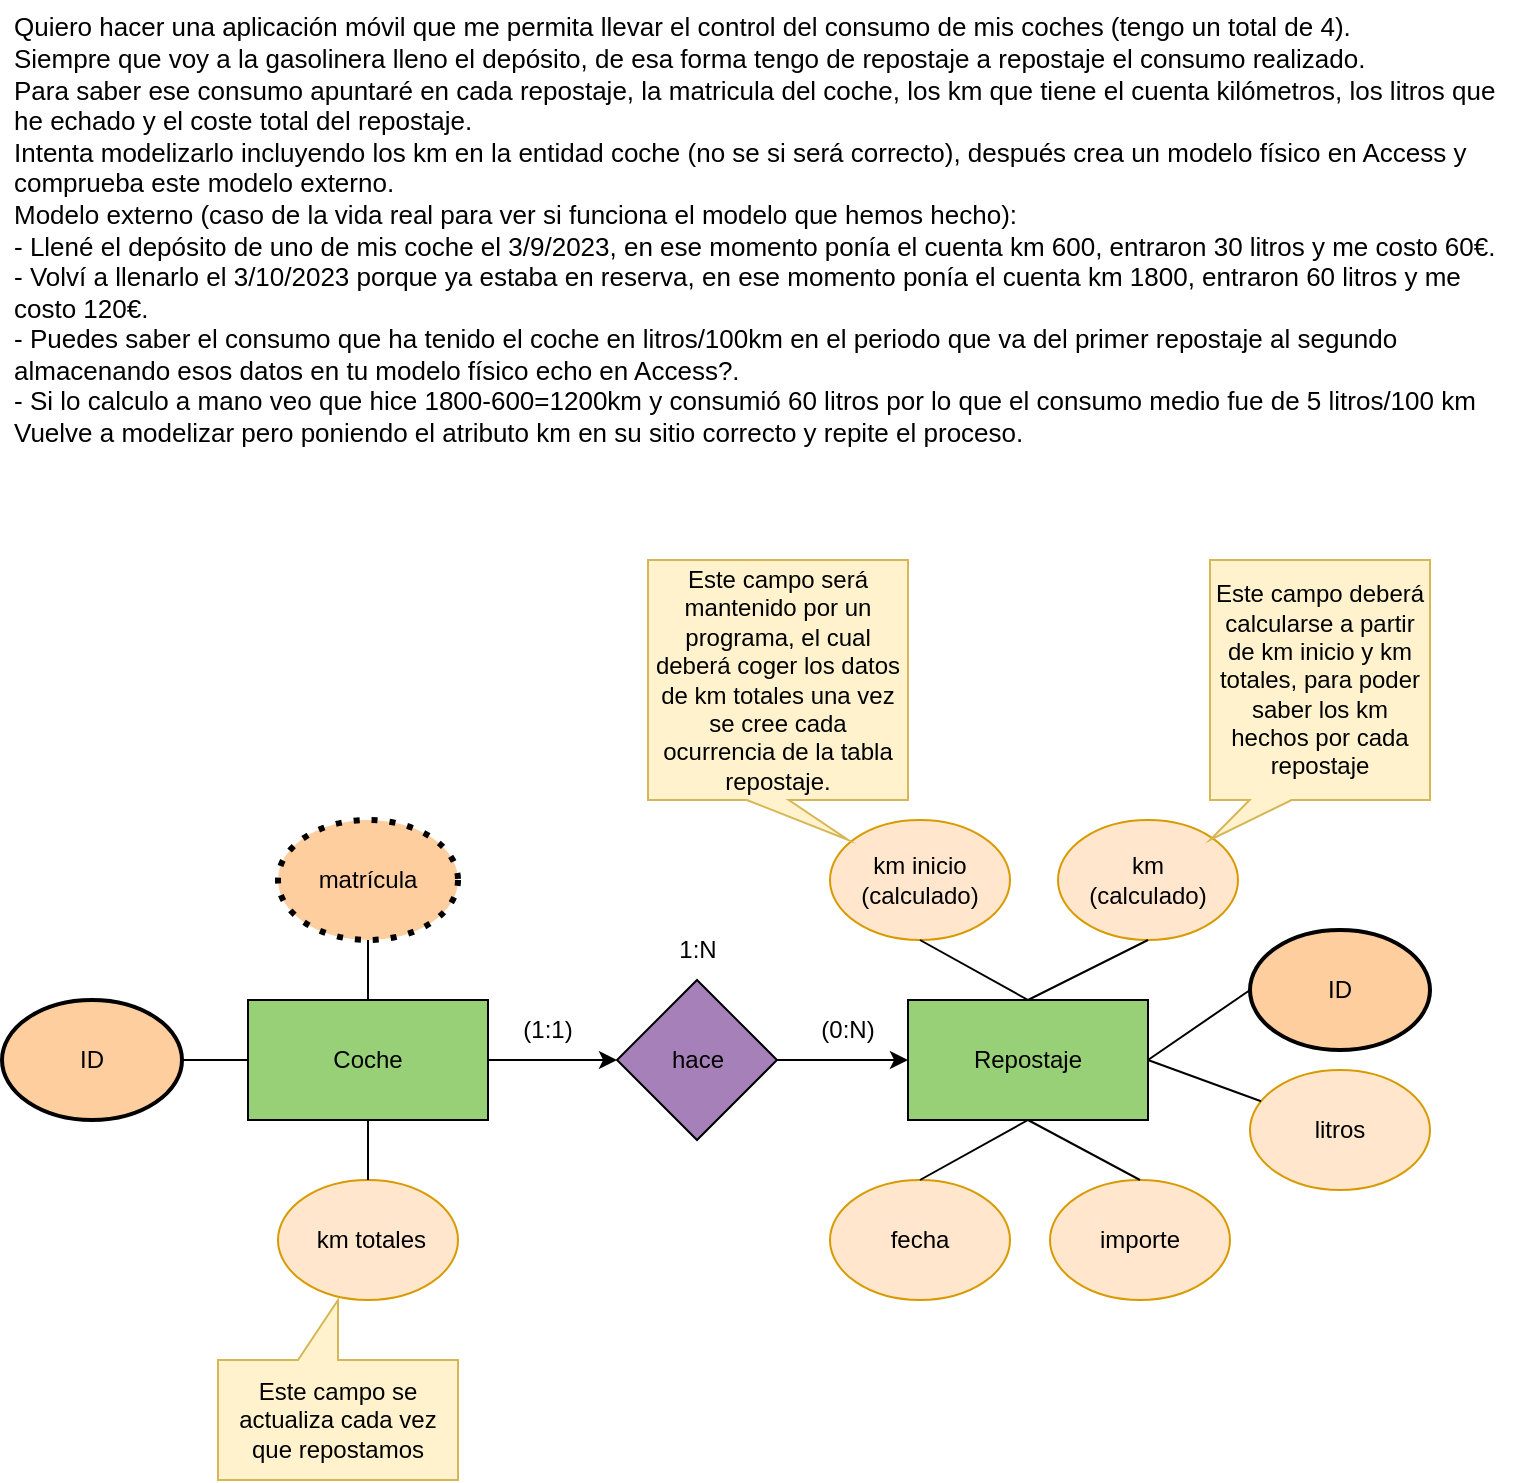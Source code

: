 <mxfile version="22.1.1" type="github">
  <diagram name="Página-1" id="GKfL1z4syFyCUp2RwGY0">
    <mxGraphModel dx="1434" dy="750" grid="1" gridSize="10" guides="1" tooltips="1" connect="1" arrows="1" fold="1" page="1" pageScale="1" pageWidth="827" pageHeight="1169" math="0" shadow="0">
      <root>
        <mxCell id="0" />
        <mxCell id="1" parent="0" />
        <mxCell id="w6sKY5mbxoF5bSvWvFla-1" value="Quiero hacer una aplicación móvil que me permita llevar el control del consumo de mis coches (tengo un total de 4).&lt;br style=&quot;font-size: 13px;&quot;&gt;Siempre que voy a la gasolinera lleno el depósito, de esa forma tengo de repostaje a repostaje el consumo realizado.&lt;br style=&quot;font-size: 13px;&quot;&gt;Para saber ese consumo apuntaré en cada repostaje, la matricula del coche, los km que tiene el cuenta kilómetros, los litros que he echado y el coste total del repostaje.&lt;br style=&quot;font-size: 13px;&quot;&gt;Intenta modelizarlo incluyendo los km en la entidad coche (no se si será correcto), después crea un modelo físico en Access y comprueba este modelo externo.&lt;br style=&quot;font-size: 13px;&quot;&gt;Modelo externo (caso de la vida real para ver si funciona el modelo que hemos hecho):&lt;br style=&quot;font-size: 13px;&quot;&gt;- Llené el depósito de uno de mis coche el 3/9/2023, en ese momento ponía el cuenta km 600, entraron 30 litros y me costo 60€.&lt;br style=&quot;font-size: 13px;&quot;&gt;- Volví a llenarlo el 3/10/2023 porque ya estaba en reserva, en ese momento ponía el cuenta km 1800, entraron 60 litros y me costo 120€.&lt;br style=&quot;font-size: 13px;&quot;&gt;- Puedes saber el consumo que ha tenido el coche en litros/100km en el periodo que va del primer repostaje al segundo almacenando esos datos en tu modelo físico echo en Access?.&lt;br style=&quot;font-size: 13px;&quot;&gt;- Si lo calculo a mano veo que hice 1800-600=1200km y consumió 60 litros por lo que el consumo medio fue de 5 litros/100 km&lt;br style=&quot;font-size: 13px;&quot;&gt;Vuelve a modelizar pero poniendo el atributo km en su sitio correcto y repite el proceso." style="text;html=1;strokeColor=none;fillColor=none;align=left;verticalAlign=middle;whiteSpace=wrap;rounded=0;fontSize=13;" parent="1" vertex="1">
          <mxGeometry x="40" y="40" width="760" height="230" as="geometry" />
        </mxCell>
        <mxCell id="w6sKY5mbxoF5bSvWvFla-6" style="edgeStyle=orthogonalEdgeStyle;rounded=0;orthogonalLoop=1;jettySize=auto;html=1;exitX=1;exitY=0.5;exitDx=0;exitDy=0;entryX=0;entryY=0.5;entryDx=0;entryDy=0;" parent="1" source="w6sKY5mbxoF5bSvWvFla-2" target="w6sKY5mbxoF5bSvWvFla-4" edge="1">
          <mxGeometry relative="1" as="geometry" />
        </mxCell>
        <mxCell id="w6sKY5mbxoF5bSvWvFla-2" value="Coche" style="rounded=0;whiteSpace=wrap;html=1;fillColor=#97D077;" parent="1" vertex="1">
          <mxGeometry x="159" y="540" width="120" height="60" as="geometry" />
        </mxCell>
        <mxCell id="w6sKY5mbxoF5bSvWvFla-3" value="Repostaje" style="rounded=0;whiteSpace=wrap;html=1;fillColor=#97D077;" parent="1" vertex="1">
          <mxGeometry x="489" y="540" width="120" height="60" as="geometry" />
        </mxCell>
        <mxCell id="w6sKY5mbxoF5bSvWvFla-7" style="edgeStyle=orthogonalEdgeStyle;rounded=0;orthogonalLoop=1;jettySize=auto;html=1;exitX=1;exitY=0.5;exitDx=0;exitDy=0;entryX=0;entryY=0.5;entryDx=0;entryDy=0;" parent="1" source="w6sKY5mbxoF5bSvWvFla-4" target="w6sKY5mbxoF5bSvWvFla-3" edge="1">
          <mxGeometry relative="1" as="geometry" />
        </mxCell>
        <mxCell id="w6sKY5mbxoF5bSvWvFla-4" value="hace" style="rhombus;whiteSpace=wrap;html=1;rounded=0;fillColor=#A680B8;" parent="1" vertex="1">
          <mxGeometry x="343.5" y="530" width="80" height="80" as="geometry" />
        </mxCell>
        <mxCell id="w6sKY5mbxoF5bSvWvFla-8" value="km&lt;br&gt;(calculado)" style="ellipse;whiteSpace=wrap;html=1;rounded=0;fillColor=#ffe6cc;strokeColor=#d79b00;" parent="1" vertex="1">
          <mxGeometry x="564" y="450" width="90" height="60" as="geometry" />
        </mxCell>
        <mxCell id="w6sKY5mbxoF5bSvWvFla-9" value="ID" style="ellipse;whiteSpace=wrap;html=1;strokeWidth=2;fontStyle=0;rounded=0;fillColor=#FFCE9F;" parent="1" vertex="1">
          <mxGeometry x="660" y="505" width="90" height="60" as="geometry" />
        </mxCell>
        <mxCell id="w6sKY5mbxoF5bSvWvFla-10" value="ID" style="ellipse;whiteSpace=wrap;html=1;strokeWidth=2;fontStyle=0;rounded=0;fillColor=#FFCE9F;" parent="1" vertex="1">
          <mxGeometry x="36" y="540" width="90" height="60" as="geometry" />
        </mxCell>
        <mxCell id="w6sKY5mbxoF5bSvWvFla-12" value="matrícula" style="ellipse;whiteSpace=wrap;html=1;dashed=1;dashPattern=1 2;strokeWidth=3;rounded=0;fillColor=#FFCE9F;" parent="1" vertex="1">
          <mxGeometry x="174" y="450" width="90" height="60" as="geometry" />
        </mxCell>
        <mxCell id="w6sKY5mbxoF5bSvWvFla-13" value="litros" style="ellipse;whiteSpace=wrap;html=1;rounded=0;fillColor=#ffe6cc;strokeColor=#d79b00;" parent="1" vertex="1">
          <mxGeometry x="660" y="575" width="90" height="60" as="geometry" />
        </mxCell>
        <mxCell id="w6sKY5mbxoF5bSvWvFla-14" value="importe" style="ellipse;whiteSpace=wrap;html=1;rounded=0;fillColor=#ffe6cc;strokeColor=#d79b00;" parent="1" vertex="1">
          <mxGeometry x="560" y="630" width="90" height="60" as="geometry" />
        </mxCell>
        <mxCell id="w6sKY5mbxoF5bSvWvFla-15" value="fecha" style="ellipse;whiteSpace=wrap;html=1;rounded=0;fillColor=#ffe6cc;strokeColor=#d79b00;" parent="1" vertex="1">
          <mxGeometry x="450" y="630" width="90" height="60" as="geometry" />
        </mxCell>
        <mxCell id="w6sKY5mbxoF5bSvWvFla-16" value="&amp;nbsp;km totales" style="ellipse;whiteSpace=wrap;html=1;rounded=0;fillColor=#ffe6cc;strokeColor=#d79b00;" parent="1" vertex="1">
          <mxGeometry x="174" y="630" width="90" height="60" as="geometry" />
        </mxCell>
        <mxCell id="w6sKY5mbxoF5bSvWvFla-18" value="km inicio&lt;br&gt;(calculado)" style="ellipse;whiteSpace=wrap;html=1;rounded=0;fillColor=#ffe6cc;strokeColor=#d79b00;" parent="1" vertex="1">
          <mxGeometry x="450" y="450" width="90" height="60" as="geometry" />
        </mxCell>
        <mxCell id="w6sKY5mbxoF5bSvWvFla-20" value="" style="endArrow=none;html=1;rounded=0;exitX=0.5;exitY=1;exitDx=0;exitDy=0;entryX=0.5;entryY=0;entryDx=0;entryDy=0;" parent="1" source="w6sKY5mbxoF5bSvWvFla-12" target="w6sKY5mbxoF5bSvWvFla-2" edge="1">
          <mxGeometry width="50" height="50" relative="1" as="geometry">
            <mxPoint x="376" y="490" as="sourcePoint" />
            <mxPoint x="426" y="440" as="targetPoint" />
          </mxGeometry>
        </mxCell>
        <mxCell id="w6sKY5mbxoF5bSvWvFla-21" value="" style="endArrow=none;html=1;rounded=0;exitX=1;exitY=0.5;exitDx=0;exitDy=0;entryX=0;entryY=0.5;entryDx=0;entryDy=0;" parent="1" source="w6sKY5mbxoF5bSvWvFla-10" target="w6sKY5mbxoF5bSvWvFla-2" edge="1">
          <mxGeometry width="50" height="50" relative="1" as="geometry">
            <mxPoint x="376" y="490" as="sourcePoint" />
            <mxPoint x="426" y="440" as="targetPoint" />
          </mxGeometry>
        </mxCell>
        <mxCell id="w6sKY5mbxoF5bSvWvFla-22" value="" style="endArrow=none;html=1;rounded=0;exitX=0.5;exitY=0;exitDx=0;exitDy=0;entryX=0.5;entryY=1;entryDx=0;entryDy=0;" parent="1" source="w6sKY5mbxoF5bSvWvFla-16" target="w6sKY5mbxoF5bSvWvFla-2" edge="1">
          <mxGeometry width="50" height="50" relative="1" as="geometry">
            <mxPoint x="376" y="490" as="sourcePoint" />
            <mxPoint x="426" y="440" as="targetPoint" />
          </mxGeometry>
        </mxCell>
        <mxCell id="w6sKY5mbxoF5bSvWvFla-23" value="" style="endArrow=none;html=1;rounded=0;entryX=1;entryY=0.5;entryDx=0;entryDy=0;" parent="1" source="w6sKY5mbxoF5bSvWvFla-13" target="w6sKY5mbxoF5bSvWvFla-3" edge="1">
          <mxGeometry width="50" height="50" relative="1" as="geometry">
            <mxPoint x="376" y="490" as="sourcePoint" />
            <mxPoint x="426" y="440" as="targetPoint" />
          </mxGeometry>
        </mxCell>
        <mxCell id="w6sKY5mbxoF5bSvWvFla-24" value="" style="endArrow=none;html=1;rounded=0;exitX=0.5;exitY=0;exitDx=0;exitDy=0;entryX=0.5;entryY=1;entryDx=0;entryDy=0;" parent="1" source="w6sKY5mbxoF5bSvWvFla-15" target="w6sKY5mbxoF5bSvWvFla-3" edge="1">
          <mxGeometry width="50" height="50" relative="1" as="geometry">
            <mxPoint x="376" y="490" as="sourcePoint" />
            <mxPoint x="426" y="440" as="targetPoint" />
          </mxGeometry>
        </mxCell>
        <mxCell id="w6sKY5mbxoF5bSvWvFla-25" value="" style="endArrow=none;html=1;rounded=0;entryX=0.5;entryY=1;entryDx=0;entryDy=0;exitX=0.5;exitY=0;exitDx=0;exitDy=0;" parent="1" source="w6sKY5mbxoF5bSvWvFla-14" target="w6sKY5mbxoF5bSvWvFla-3" edge="1">
          <mxGeometry width="50" height="50" relative="1" as="geometry">
            <mxPoint x="376" y="490" as="sourcePoint" />
            <mxPoint x="426" y="440" as="targetPoint" />
          </mxGeometry>
        </mxCell>
        <mxCell id="w6sKY5mbxoF5bSvWvFla-26" value="" style="endArrow=none;html=1;rounded=0;entryX=1;entryY=0.5;entryDx=0;entryDy=0;exitX=0;exitY=0.5;exitDx=0;exitDy=0;" parent="1" source="w6sKY5mbxoF5bSvWvFla-9" target="w6sKY5mbxoF5bSvWvFla-3" edge="1">
          <mxGeometry width="50" height="50" relative="1" as="geometry">
            <mxPoint x="376" y="490" as="sourcePoint" />
            <mxPoint x="426" y="440" as="targetPoint" />
          </mxGeometry>
        </mxCell>
        <mxCell id="w6sKY5mbxoF5bSvWvFla-27" value="" style="endArrow=none;html=1;rounded=0;entryX=0.5;entryY=0;entryDx=0;entryDy=0;exitX=0.5;exitY=1;exitDx=0;exitDy=0;" parent="1" source="w6sKY5mbxoF5bSvWvFla-8" target="w6sKY5mbxoF5bSvWvFla-3" edge="1">
          <mxGeometry width="50" height="50" relative="1" as="geometry">
            <mxPoint x="376" y="490" as="sourcePoint" />
            <mxPoint x="426" y="440" as="targetPoint" />
          </mxGeometry>
        </mxCell>
        <mxCell id="w6sKY5mbxoF5bSvWvFla-28" value="" style="endArrow=none;html=1;rounded=0;entryX=0.5;entryY=0;entryDx=0;entryDy=0;exitX=0.5;exitY=1;exitDx=0;exitDy=0;" parent="1" source="w6sKY5mbxoF5bSvWvFla-18" target="w6sKY5mbxoF5bSvWvFla-3" edge="1">
          <mxGeometry width="50" height="50" relative="1" as="geometry">
            <mxPoint x="376" y="490" as="sourcePoint" />
            <mxPoint x="426" y="440" as="targetPoint" />
          </mxGeometry>
        </mxCell>
        <mxCell id="w6sKY5mbxoF5bSvWvFla-30" value="Este campo deberá calcularse a partir de km inicio y km totales, para poder saber los km hechos por cada repostaje" style="shape=callout;whiteSpace=wrap;html=1;perimeter=calloutPerimeter;position2=0;align=center;base=21;size=20;position=0.18;rounded=0;fillColor=#fff2cc;strokeColor=#d6b656;" parent="1" vertex="1">
          <mxGeometry x="640" y="320" width="110" height="140" as="geometry" />
        </mxCell>
        <mxCell id="w6sKY5mbxoF5bSvWvFla-32" value="Este campo será mantenido por un programa, el cual deberá coger los datos de km totales una vez se cree cada ocurrencia de la tabla repostaje." style="shape=callout;whiteSpace=wrap;html=1;perimeter=calloutPerimeter;position2=0.77;align=center;base=21;size=20;position=0.38;rounded=0;fillColor=#fff2cc;strokeColor=#d6b656;" parent="1" vertex="1">
          <mxGeometry x="359" y="320" width="130" height="140" as="geometry" />
        </mxCell>
        <mxCell id="w6sKY5mbxoF5bSvWvFla-34" value="Este campo se actualiza cada vez que repostamos" style="shape=callout;whiteSpace=wrap;html=1;perimeter=calloutPerimeter;direction=west;rounded=0;fillColor=#fff2cc;strokeColor=#d6b656;" parent="1" vertex="1">
          <mxGeometry x="144" y="690" width="120" height="90" as="geometry" />
        </mxCell>
        <mxCell id="w6sKY5mbxoF5bSvWvFla-35" value="(0:N)" style="text;html=1;strokeColor=none;fillColor=none;align=center;verticalAlign=middle;whiteSpace=wrap;rounded=0;" parent="1" vertex="1">
          <mxGeometry x="429" y="540" width="60" height="30" as="geometry" />
        </mxCell>
        <mxCell id="w6sKY5mbxoF5bSvWvFla-36" value="(1:1)" style="text;html=1;strokeColor=none;fillColor=none;align=center;verticalAlign=middle;whiteSpace=wrap;rounded=0;" parent="1" vertex="1">
          <mxGeometry x="279" y="540" width="60" height="30" as="geometry" />
        </mxCell>
        <mxCell id="w6sKY5mbxoF5bSvWvFla-37" value="1:N" style="text;html=1;strokeColor=none;fillColor=none;align=center;verticalAlign=middle;whiteSpace=wrap;rounded=0;" parent="1" vertex="1">
          <mxGeometry x="354" y="500" width="60" height="30" as="geometry" />
        </mxCell>
      </root>
    </mxGraphModel>
  </diagram>
</mxfile>
